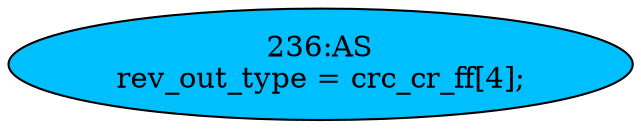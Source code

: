 strict digraph "" {
	node [label="\N"];
	"236:AS"	 [ast="<pyverilog.vparser.ast.Assign object at 0x7fba378bb090>",
		def_var="['rev_out_type']",
		fillcolor=deepskyblue,
		label="236:AS
rev_out_type = crc_cr_ff[4];",
		statements="[]",
		style=filled,
		typ=Assign,
		use_var="['crc_cr_ff']"];
}
